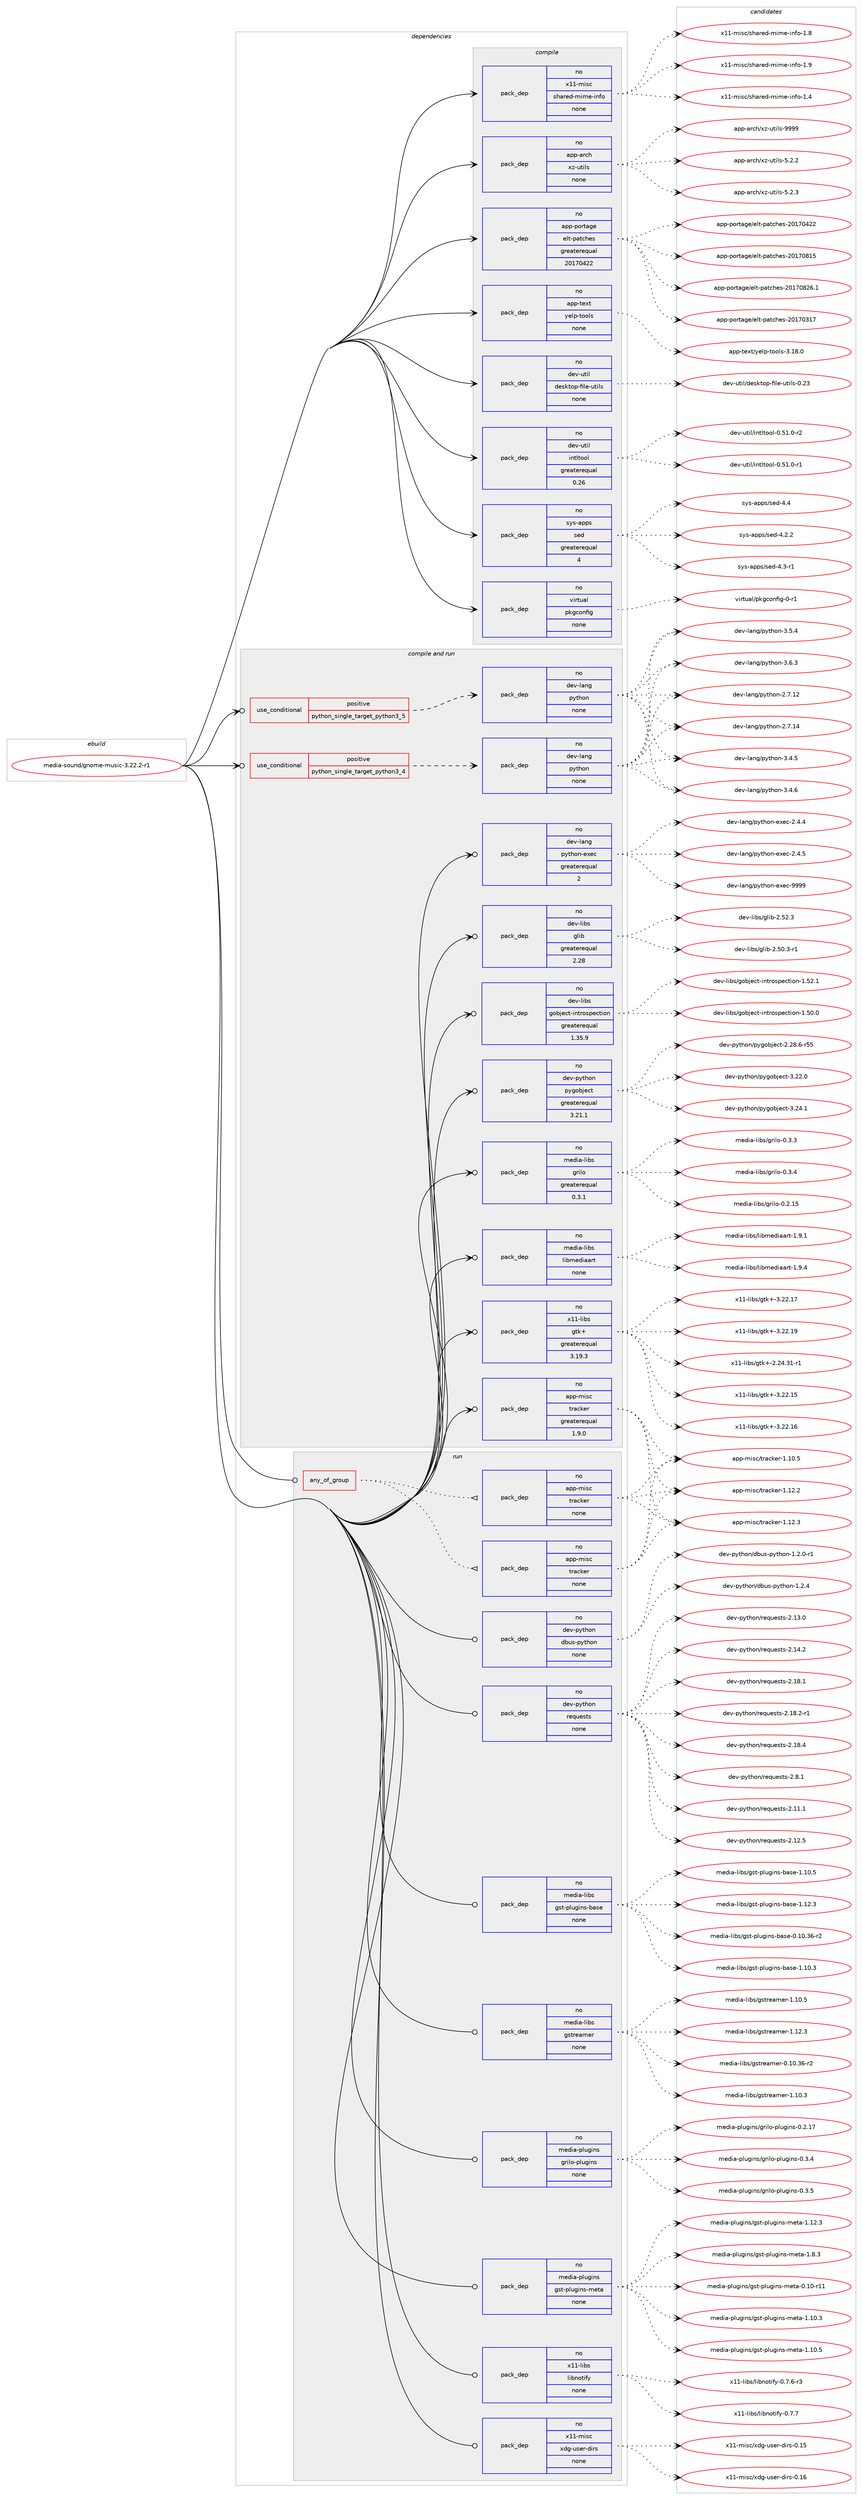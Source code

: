 digraph prolog {

# *************
# Graph options
# *************

newrank=true;
concentrate=true;
compound=true;
graph [rankdir=LR,fontname=Helvetica,fontsize=10,ranksep=1.5];#, ranksep=2.5, nodesep=0.2];
edge  [arrowhead=vee];
node  [fontname=Helvetica,fontsize=10];

# **********
# The ebuild
# **********

subgraph cluster_leftcol {
color=gray;
rank=same;
label=<<i>ebuild</i>>;
id [label="media-sound/gnome-music-3.22.2-r1", color=red, width=4, href="../media-sound/gnome-music-3.22.2-r1.svg"];
}

# ****************
# The dependencies
# ****************

subgraph cluster_midcol {
color=gray;
label=<<i>dependencies</i>>;
subgraph cluster_compile {
fillcolor="#eeeeee";
style=filled;
label=<<i>compile</i>>;
subgraph pack281429 {
dependency380976 [label=<<TABLE BORDER="0" CELLBORDER="1" CELLSPACING="0" CELLPADDING="4" WIDTH="220"><TR><TD ROWSPAN="6" CELLPADDING="30">pack_dep</TD></TR><TR><TD WIDTH="110">no</TD></TR><TR><TD>app-arch</TD></TR><TR><TD>xz-utils</TD></TR><TR><TD>none</TD></TR><TR><TD></TD></TR></TABLE>>, shape=none, color=blue];
}
id:e -> dependency380976:w [weight=20,style="solid",arrowhead="vee"];
subgraph pack281430 {
dependency380977 [label=<<TABLE BORDER="0" CELLBORDER="1" CELLSPACING="0" CELLPADDING="4" WIDTH="220"><TR><TD ROWSPAN="6" CELLPADDING="30">pack_dep</TD></TR><TR><TD WIDTH="110">no</TD></TR><TR><TD>app-portage</TD></TR><TR><TD>elt-patches</TD></TR><TR><TD>greaterequal</TD></TR><TR><TD>20170422</TD></TR></TABLE>>, shape=none, color=blue];
}
id:e -> dependency380977:w [weight=20,style="solid",arrowhead="vee"];
subgraph pack281431 {
dependency380978 [label=<<TABLE BORDER="0" CELLBORDER="1" CELLSPACING="0" CELLPADDING="4" WIDTH="220"><TR><TD ROWSPAN="6" CELLPADDING="30">pack_dep</TD></TR><TR><TD WIDTH="110">no</TD></TR><TR><TD>app-text</TD></TR><TR><TD>yelp-tools</TD></TR><TR><TD>none</TD></TR><TR><TD></TD></TR></TABLE>>, shape=none, color=blue];
}
id:e -> dependency380978:w [weight=20,style="solid",arrowhead="vee"];
subgraph pack281432 {
dependency380979 [label=<<TABLE BORDER="0" CELLBORDER="1" CELLSPACING="0" CELLPADDING="4" WIDTH="220"><TR><TD ROWSPAN="6" CELLPADDING="30">pack_dep</TD></TR><TR><TD WIDTH="110">no</TD></TR><TR><TD>dev-util</TD></TR><TR><TD>desktop-file-utils</TD></TR><TR><TD>none</TD></TR><TR><TD></TD></TR></TABLE>>, shape=none, color=blue];
}
id:e -> dependency380979:w [weight=20,style="solid",arrowhead="vee"];
subgraph pack281433 {
dependency380980 [label=<<TABLE BORDER="0" CELLBORDER="1" CELLSPACING="0" CELLPADDING="4" WIDTH="220"><TR><TD ROWSPAN="6" CELLPADDING="30">pack_dep</TD></TR><TR><TD WIDTH="110">no</TD></TR><TR><TD>dev-util</TD></TR><TR><TD>intltool</TD></TR><TR><TD>greaterequal</TD></TR><TR><TD>0.26</TD></TR></TABLE>>, shape=none, color=blue];
}
id:e -> dependency380980:w [weight=20,style="solid",arrowhead="vee"];
subgraph pack281434 {
dependency380981 [label=<<TABLE BORDER="0" CELLBORDER="1" CELLSPACING="0" CELLPADDING="4" WIDTH="220"><TR><TD ROWSPAN="6" CELLPADDING="30">pack_dep</TD></TR><TR><TD WIDTH="110">no</TD></TR><TR><TD>sys-apps</TD></TR><TR><TD>sed</TD></TR><TR><TD>greaterequal</TD></TR><TR><TD>4</TD></TR></TABLE>>, shape=none, color=blue];
}
id:e -> dependency380981:w [weight=20,style="solid",arrowhead="vee"];
subgraph pack281435 {
dependency380982 [label=<<TABLE BORDER="0" CELLBORDER="1" CELLSPACING="0" CELLPADDING="4" WIDTH="220"><TR><TD ROWSPAN="6" CELLPADDING="30">pack_dep</TD></TR><TR><TD WIDTH="110">no</TD></TR><TR><TD>virtual</TD></TR><TR><TD>pkgconfig</TD></TR><TR><TD>none</TD></TR><TR><TD></TD></TR></TABLE>>, shape=none, color=blue];
}
id:e -> dependency380982:w [weight=20,style="solid",arrowhead="vee"];
subgraph pack281436 {
dependency380983 [label=<<TABLE BORDER="0" CELLBORDER="1" CELLSPACING="0" CELLPADDING="4" WIDTH="220"><TR><TD ROWSPAN="6" CELLPADDING="30">pack_dep</TD></TR><TR><TD WIDTH="110">no</TD></TR><TR><TD>x11-misc</TD></TR><TR><TD>shared-mime-info</TD></TR><TR><TD>none</TD></TR><TR><TD></TD></TR></TABLE>>, shape=none, color=blue];
}
id:e -> dependency380983:w [weight=20,style="solid",arrowhead="vee"];
}
subgraph cluster_compileandrun {
fillcolor="#eeeeee";
style=filled;
label=<<i>compile and run</i>>;
subgraph cond93415 {
dependency380984 [label=<<TABLE BORDER="0" CELLBORDER="1" CELLSPACING="0" CELLPADDING="4"><TR><TD ROWSPAN="3" CELLPADDING="10">use_conditional</TD></TR><TR><TD>positive</TD></TR><TR><TD>python_single_target_python3_4</TD></TR></TABLE>>, shape=none, color=red];
subgraph pack281437 {
dependency380985 [label=<<TABLE BORDER="0" CELLBORDER="1" CELLSPACING="0" CELLPADDING="4" WIDTH="220"><TR><TD ROWSPAN="6" CELLPADDING="30">pack_dep</TD></TR><TR><TD WIDTH="110">no</TD></TR><TR><TD>dev-lang</TD></TR><TR><TD>python</TD></TR><TR><TD>none</TD></TR><TR><TD></TD></TR></TABLE>>, shape=none, color=blue];
}
dependency380984:e -> dependency380985:w [weight=20,style="dashed",arrowhead="vee"];
}
id:e -> dependency380984:w [weight=20,style="solid",arrowhead="odotvee"];
subgraph cond93416 {
dependency380986 [label=<<TABLE BORDER="0" CELLBORDER="1" CELLSPACING="0" CELLPADDING="4"><TR><TD ROWSPAN="3" CELLPADDING="10">use_conditional</TD></TR><TR><TD>positive</TD></TR><TR><TD>python_single_target_python3_5</TD></TR></TABLE>>, shape=none, color=red];
subgraph pack281438 {
dependency380987 [label=<<TABLE BORDER="0" CELLBORDER="1" CELLSPACING="0" CELLPADDING="4" WIDTH="220"><TR><TD ROWSPAN="6" CELLPADDING="30">pack_dep</TD></TR><TR><TD WIDTH="110">no</TD></TR><TR><TD>dev-lang</TD></TR><TR><TD>python</TD></TR><TR><TD>none</TD></TR><TR><TD></TD></TR></TABLE>>, shape=none, color=blue];
}
dependency380986:e -> dependency380987:w [weight=20,style="dashed",arrowhead="vee"];
}
id:e -> dependency380986:w [weight=20,style="solid",arrowhead="odotvee"];
subgraph pack281439 {
dependency380988 [label=<<TABLE BORDER="0" CELLBORDER="1" CELLSPACING="0" CELLPADDING="4" WIDTH="220"><TR><TD ROWSPAN="6" CELLPADDING="30">pack_dep</TD></TR><TR><TD WIDTH="110">no</TD></TR><TR><TD>app-misc</TD></TR><TR><TD>tracker</TD></TR><TR><TD>greaterequal</TD></TR><TR><TD>1.9.0</TD></TR></TABLE>>, shape=none, color=blue];
}
id:e -> dependency380988:w [weight=20,style="solid",arrowhead="odotvee"];
subgraph pack281440 {
dependency380989 [label=<<TABLE BORDER="0" CELLBORDER="1" CELLSPACING="0" CELLPADDING="4" WIDTH="220"><TR><TD ROWSPAN="6" CELLPADDING="30">pack_dep</TD></TR><TR><TD WIDTH="110">no</TD></TR><TR><TD>dev-lang</TD></TR><TR><TD>python-exec</TD></TR><TR><TD>greaterequal</TD></TR><TR><TD>2</TD></TR></TABLE>>, shape=none, color=blue];
}
id:e -> dependency380989:w [weight=20,style="solid",arrowhead="odotvee"];
subgraph pack281441 {
dependency380990 [label=<<TABLE BORDER="0" CELLBORDER="1" CELLSPACING="0" CELLPADDING="4" WIDTH="220"><TR><TD ROWSPAN="6" CELLPADDING="30">pack_dep</TD></TR><TR><TD WIDTH="110">no</TD></TR><TR><TD>dev-libs</TD></TR><TR><TD>glib</TD></TR><TR><TD>greaterequal</TD></TR><TR><TD>2.28</TD></TR></TABLE>>, shape=none, color=blue];
}
id:e -> dependency380990:w [weight=20,style="solid",arrowhead="odotvee"];
subgraph pack281442 {
dependency380991 [label=<<TABLE BORDER="0" CELLBORDER="1" CELLSPACING="0" CELLPADDING="4" WIDTH="220"><TR><TD ROWSPAN="6" CELLPADDING="30">pack_dep</TD></TR><TR><TD WIDTH="110">no</TD></TR><TR><TD>dev-libs</TD></TR><TR><TD>gobject-introspection</TD></TR><TR><TD>greaterequal</TD></TR><TR><TD>1.35.9</TD></TR></TABLE>>, shape=none, color=blue];
}
id:e -> dependency380991:w [weight=20,style="solid",arrowhead="odotvee"];
subgraph pack281443 {
dependency380992 [label=<<TABLE BORDER="0" CELLBORDER="1" CELLSPACING="0" CELLPADDING="4" WIDTH="220"><TR><TD ROWSPAN="6" CELLPADDING="30">pack_dep</TD></TR><TR><TD WIDTH="110">no</TD></TR><TR><TD>dev-python</TD></TR><TR><TD>pygobject</TD></TR><TR><TD>greaterequal</TD></TR><TR><TD>3.21.1</TD></TR></TABLE>>, shape=none, color=blue];
}
id:e -> dependency380992:w [weight=20,style="solid",arrowhead="odotvee"];
subgraph pack281444 {
dependency380993 [label=<<TABLE BORDER="0" CELLBORDER="1" CELLSPACING="0" CELLPADDING="4" WIDTH="220"><TR><TD ROWSPAN="6" CELLPADDING="30">pack_dep</TD></TR><TR><TD WIDTH="110">no</TD></TR><TR><TD>media-libs</TD></TR><TR><TD>grilo</TD></TR><TR><TD>greaterequal</TD></TR><TR><TD>0.3.1</TD></TR></TABLE>>, shape=none, color=blue];
}
id:e -> dependency380993:w [weight=20,style="solid",arrowhead="odotvee"];
subgraph pack281445 {
dependency380994 [label=<<TABLE BORDER="0" CELLBORDER="1" CELLSPACING="0" CELLPADDING="4" WIDTH="220"><TR><TD ROWSPAN="6" CELLPADDING="30">pack_dep</TD></TR><TR><TD WIDTH="110">no</TD></TR><TR><TD>media-libs</TD></TR><TR><TD>libmediaart</TD></TR><TR><TD>none</TD></TR><TR><TD></TD></TR></TABLE>>, shape=none, color=blue];
}
id:e -> dependency380994:w [weight=20,style="solid",arrowhead="odotvee"];
subgraph pack281446 {
dependency380995 [label=<<TABLE BORDER="0" CELLBORDER="1" CELLSPACING="0" CELLPADDING="4" WIDTH="220"><TR><TD ROWSPAN="6" CELLPADDING="30">pack_dep</TD></TR><TR><TD WIDTH="110">no</TD></TR><TR><TD>x11-libs</TD></TR><TR><TD>gtk+</TD></TR><TR><TD>greaterequal</TD></TR><TR><TD>3.19.3</TD></TR></TABLE>>, shape=none, color=blue];
}
id:e -> dependency380995:w [weight=20,style="solid",arrowhead="odotvee"];
}
subgraph cluster_run {
fillcolor="#eeeeee";
style=filled;
label=<<i>run</i>>;
subgraph any5971 {
dependency380996 [label=<<TABLE BORDER="0" CELLBORDER="1" CELLSPACING="0" CELLPADDING="4"><TR><TD CELLPADDING="10">any_of_group</TD></TR></TABLE>>, shape=none, color=red];subgraph pack281447 {
dependency380997 [label=<<TABLE BORDER="0" CELLBORDER="1" CELLSPACING="0" CELLPADDING="4" WIDTH="220"><TR><TD ROWSPAN="6" CELLPADDING="30">pack_dep</TD></TR><TR><TD WIDTH="110">no</TD></TR><TR><TD>app-misc</TD></TR><TR><TD>tracker</TD></TR><TR><TD>none</TD></TR><TR><TD></TD></TR></TABLE>>, shape=none, color=blue];
}
dependency380996:e -> dependency380997:w [weight=20,style="dotted",arrowhead="oinv"];
subgraph pack281448 {
dependency380998 [label=<<TABLE BORDER="0" CELLBORDER="1" CELLSPACING="0" CELLPADDING="4" WIDTH="220"><TR><TD ROWSPAN="6" CELLPADDING="30">pack_dep</TD></TR><TR><TD WIDTH="110">no</TD></TR><TR><TD>app-misc</TD></TR><TR><TD>tracker</TD></TR><TR><TD>none</TD></TR><TR><TD></TD></TR></TABLE>>, shape=none, color=blue];
}
dependency380996:e -> dependency380998:w [weight=20,style="dotted",arrowhead="oinv"];
}
id:e -> dependency380996:w [weight=20,style="solid",arrowhead="odot"];
subgraph pack281449 {
dependency380999 [label=<<TABLE BORDER="0" CELLBORDER="1" CELLSPACING="0" CELLPADDING="4" WIDTH="220"><TR><TD ROWSPAN="6" CELLPADDING="30">pack_dep</TD></TR><TR><TD WIDTH="110">no</TD></TR><TR><TD>dev-python</TD></TR><TR><TD>dbus-python</TD></TR><TR><TD>none</TD></TR><TR><TD></TD></TR></TABLE>>, shape=none, color=blue];
}
id:e -> dependency380999:w [weight=20,style="solid",arrowhead="odot"];
subgraph pack281450 {
dependency381000 [label=<<TABLE BORDER="0" CELLBORDER="1" CELLSPACING="0" CELLPADDING="4" WIDTH="220"><TR><TD ROWSPAN="6" CELLPADDING="30">pack_dep</TD></TR><TR><TD WIDTH="110">no</TD></TR><TR><TD>dev-python</TD></TR><TR><TD>requests</TD></TR><TR><TD>none</TD></TR><TR><TD></TD></TR></TABLE>>, shape=none, color=blue];
}
id:e -> dependency381000:w [weight=20,style="solid",arrowhead="odot"];
subgraph pack281451 {
dependency381001 [label=<<TABLE BORDER="0" CELLBORDER="1" CELLSPACING="0" CELLPADDING="4" WIDTH="220"><TR><TD ROWSPAN="6" CELLPADDING="30">pack_dep</TD></TR><TR><TD WIDTH="110">no</TD></TR><TR><TD>media-libs</TD></TR><TR><TD>gst-plugins-base</TD></TR><TR><TD>none</TD></TR><TR><TD></TD></TR></TABLE>>, shape=none, color=blue];
}
id:e -> dependency381001:w [weight=20,style="solid",arrowhead="odot"];
subgraph pack281452 {
dependency381002 [label=<<TABLE BORDER="0" CELLBORDER="1" CELLSPACING="0" CELLPADDING="4" WIDTH="220"><TR><TD ROWSPAN="6" CELLPADDING="30">pack_dep</TD></TR><TR><TD WIDTH="110">no</TD></TR><TR><TD>media-libs</TD></TR><TR><TD>gstreamer</TD></TR><TR><TD>none</TD></TR><TR><TD></TD></TR></TABLE>>, shape=none, color=blue];
}
id:e -> dependency381002:w [weight=20,style="solid",arrowhead="odot"];
subgraph pack281453 {
dependency381003 [label=<<TABLE BORDER="0" CELLBORDER="1" CELLSPACING="0" CELLPADDING="4" WIDTH="220"><TR><TD ROWSPAN="6" CELLPADDING="30">pack_dep</TD></TR><TR><TD WIDTH="110">no</TD></TR><TR><TD>media-plugins</TD></TR><TR><TD>grilo-plugins</TD></TR><TR><TD>none</TD></TR><TR><TD></TD></TR></TABLE>>, shape=none, color=blue];
}
id:e -> dependency381003:w [weight=20,style="solid",arrowhead="odot"];
subgraph pack281454 {
dependency381004 [label=<<TABLE BORDER="0" CELLBORDER="1" CELLSPACING="0" CELLPADDING="4" WIDTH="220"><TR><TD ROWSPAN="6" CELLPADDING="30">pack_dep</TD></TR><TR><TD WIDTH="110">no</TD></TR><TR><TD>media-plugins</TD></TR><TR><TD>gst-plugins-meta</TD></TR><TR><TD>none</TD></TR><TR><TD></TD></TR></TABLE>>, shape=none, color=blue];
}
id:e -> dependency381004:w [weight=20,style="solid",arrowhead="odot"];
subgraph pack281455 {
dependency381005 [label=<<TABLE BORDER="0" CELLBORDER="1" CELLSPACING="0" CELLPADDING="4" WIDTH="220"><TR><TD ROWSPAN="6" CELLPADDING="30">pack_dep</TD></TR><TR><TD WIDTH="110">no</TD></TR><TR><TD>x11-libs</TD></TR><TR><TD>libnotify</TD></TR><TR><TD>none</TD></TR><TR><TD></TD></TR></TABLE>>, shape=none, color=blue];
}
id:e -> dependency381005:w [weight=20,style="solid",arrowhead="odot"];
subgraph pack281456 {
dependency381006 [label=<<TABLE BORDER="0" CELLBORDER="1" CELLSPACING="0" CELLPADDING="4" WIDTH="220"><TR><TD ROWSPAN="6" CELLPADDING="30">pack_dep</TD></TR><TR><TD WIDTH="110">no</TD></TR><TR><TD>x11-misc</TD></TR><TR><TD>xdg-user-dirs</TD></TR><TR><TD>none</TD></TR><TR><TD></TD></TR></TABLE>>, shape=none, color=blue];
}
id:e -> dependency381006:w [weight=20,style="solid",arrowhead="odot"];
}
}

# **************
# The candidates
# **************

subgraph cluster_choices {
rank=same;
color=gray;
label=<<i>candidates</i>>;

subgraph choice281429 {
color=black;
nodesep=1;
choice971121124597114991044712012245117116105108115455346504650 [label="app-arch/xz-utils-5.2.2", color=red, width=4,href="../app-arch/xz-utils-5.2.2.svg"];
choice971121124597114991044712012245117116105108115455346504651 [label="app-arch/xz-utils-5.2.3", color=red, width=4,href="../app-arch/xz-utils-5.2.3.svg"];
choice9711211245971149910447120122451171161051081154557575757 [label="app-arch/xz-utils-9999", color=red, width=4,href="../app-arch/xz-utils-9999.svg"];
dependency380976:e -> choice971121124597114991044712012245117116105108115455346504650:w [style=dotted,weight="100"];
dependency380976:e -> choice971121124597114991044712012245117116105108115455346504651:w [style=dotted,weight="100"];
dependency380976:e -> choice9711211245971149910447120122451171161051081154557575757:w [style=dotted,weight="100"];
}
subgraph choice281430 {
color=black;
nodesep=1;
choice97112112451121111141169710310147101108116451129711699104101115455048495548514955 [label="app-portage/elt-patches-20170317", color=red, width=4,href="../app-portage/elt-patches-20170317.svg"];
choice97112112451121111141169710310147101108116451129711699104101115455048495548525050 [label="app-portage/elt-patches-20170422", color=red, width=4,href="../app-portage/elt-patches-20170422.svg"];
choice97112112451121111141169710310147101108116451129711699104101115455048495548564953 [label="app-portage/elt-patches-20170815", color=red, width=4,href="../app-portage/elt-patches-20170815.svg"];
choice971121124511211111411697103101471011081164511297116991041011154550484955485650544649 [label="app-portage/elt-patches-20170826.1", color=red, width=4,href="../app-portage/elt-patches-20170826.1.svg"];
dependency380977:e -> choice97112112451121111141169710310147101108116451129711699104101115455048495548514955:w [style=dotted,weight="100"];
dependency380977:e -> choice97112112451121111141169710310147101108116451129711699104101115455048495548525050:w [style=dotted,weight="100"];
dependency380977:e -> choice97112112451121111141169710310147101108116451129711699104101115455048495548564953:w [style=dotted,weight="100"];
dependency380977:e -> choice971121124511211111411697103101471011081164511297116991041011154550484955485650544649:w [style=dotted,weight="100"];
}
subgraph choice281431 {
color=black;
nodesep=1;
choice9711211245116101120116471211011081124511611111110811545514649564648 [label="app-text/yelp-tools-3.18.0", color=red, width=4,href="../app-text/yelp-tools-3.18.0.svg"];
dependency380978:e -> choice9711211245116101120116471211011081124511611111110811545514649564648:w [style=dotted,weight="100"];
}
subgraph choice281432 {
color=black;
nodesep=1;
choice100101118451171161051084710010111510711611111245102105108101451171161051081154548465051 [label="dev-util/desktop-file-utils-0.23", color=red, width=4,href="../dev-util/desktop-file-utils-0.23.svg"];
dependency380979:e -> choice100101118451171161051084710010111510711611111245102105108101451171161051081154548465051:w [style=dotted,weight="100"];
}
subgraph choice281433 {
color=black;
nodesep=1;
choice1001011184511711610510847105110116108116111111108454846534946484511449 [label="dev-util/intltool-0.51.0-r1", color=red, width=4,href="../dev-util/intltool-0.51.0-r1.svg"];
choice1001011184511711610510847105110116108116111111108454846534946484511450 [label="dev-util/intltool-0.51.0-r2", color=red, width=4,href="../dev-util/intltool-0.51.0-r2.svg"];
dependency380980:e -> choice1001011184511711610510847105110116108116111111108454846534946484511449:w [style=dotted,weight="100"];
dependency380980:e -> choice1001011184511711610510847105110116108116111111108454846534946484511450:w [style=dotted,weight="100"];
}
subgraph choice281434 {
color=black;
nodesep=1;
choice115121115459711211211547115101100455246504650 [label="sys-apps/sed-4.2.2", color=red, width=4,href="../sys-apps/sed-4.2.2.svg"];
choice115121115459711211211547115101100455246514511449 [label="sys-apps/sed-4.3-r1", color=red, width=4,href="../sys-apps/sed-4.3-r1.svg"];
choice11512111545971121121154711510110045524652 [label="sys-apps/sed-4.4", color=red, width=4,href="../sys-apps/sed-4.4.svg"];
dependency380981:e -> choice115121115459711211211547115101100455246504650:w [style=dotted,weight="100"];
dependency380981:e -> choice115121115459711211211547115101100455246514511449:w [style=dotted,weight="100"];
dependency380981:e -> choice11512111545971121121154711510110045524652:w [style=dotted,weight="100"];
}
subgraph choice281435 {
color=black;
nodesep=1;
choice11810511411611797108471121071039911111010210510345484511449 [label="virtual/pkgconfig-0-r1", color=red, width=4,href="../virtual/pkgconfig-0-r1.svg"];
dependency380982:e -> choice11810511411611797108471121071039911111010210510345484511449:w [style=dotted,weight="100"];
}
subgraph choice281436 {
color=black;
nodesep=1;
choice120494945109105115994711510497114101100451091051091014510511010211145494652 [label="x11-misc/shared-mime-info-1.4", color=red, width=4,href="../x11-misc/shared-mime-info-1.4.svg"];
choice120494945109105115994711510497114101100451091051091014510511010211145494656 [label="x11-misc/shared-mime-info-1.8", color=red, width=4,href="../x11-misc/shared-mime-info-1.8.svg"];
choice120494945109105115994711510497114101100451091051091014510511010211145494657 [label="x11-misc/shared-mime-info-1.9", color=red, width=4,href="../x11-misc/shared-mime-info-1.9.svg"];
dependency380983:e -> choice120494945109105115994711510497114101100451091051091014510511010211145494652:w [style=dotted,weight="100"];
dependency380983:e -> choice120494945109105115994711510497114101100451091051091014510511010211145494656:w [style=dotted,weight="100"];
dependency380983:e -> choice120494945109105115994711510497114101100451091051091014510511010211145494657:w [style=dotted,weight="100"];
}
subgraph choice281437 {
color=black;
nodesep=1;
choice10010111845108971101034711212111610411111045504655464950 [label="dev-lang/python-2.7.12", color=red, width=4,href="../dev-lang/python-2.7.12.svg"];
choice10010111845108971101034711212111610411111045504655464952 [label="dev-lang/python-2.7.14", color=red, width=4,href="../dev-lang/python-2.7.14.svg"];
choice100101118451089711010347112121116104111110455146524653 [label="dev-lang/python-3.4.5", color=red, width=4,href="../dev-lang/python-3.4.5.svg"];
choice100101118451089711010347112121116104111110455146524654 [label="dev-lang/python-3.4.6", color=red, width=4,href="../dev-lang/python-3.4.6.svg"];
choice100101118451089711010347112121116104111110455146534652 [label="dev-lang/python-3.5.4", color=red, width=4,href="../dev-lang/python-3.5.4.svg"];
choice100101118451089711010347112121116104111110455146544651 [label="dev-lang/python-3.6.3", color=red, width=4,href="../dev-lang/python-3.6.3.svg"];
dependency380985:e -> choice10010111845108971101034711212111610411111045504655464950:w [style=dotted,weight="100"];
dependency380985:e -> choice10010111845108971101034711212111610411111045504655464952:w [style=dotted,weight="100"];
dependency380985:e -> choice100101118451089711010347112121116104111110455146524653:w [style=dotted,weight="100"];
dependency380985:e -> choice100101118451089711010347112121116104111110455146524654:w [style=dotted,weight="100"];
dependency380985:e -> choice100101118451089711010347112121116104111110455146534652:w [style=dotted,weight="100"];
dependency380985:e -> choice100101118451089711010347112121116104111110455146544651:w [style=dotted,weight="100"];
}
subgraph choice281438 {
color=black;
nodesep=1;
choice10010111845108971101034711212111610411111045504655464950 [label="dev-lang/python-2.7.12", color=red, width=4,href="../dev-lang/python-2.7.12.svg"];
choice10010111845108971101034711212111610411111045504655464952 [label="dev-lang/python-2.7.14", color=red, width=4,href="../dev-lang/python-2.7.14.svg"];
choice100101118451089711010347112121116104111110455146524653 [label="dev-lang/python-3.4.5", color=red, width=4,href="../dev-lang/python-3.4.5.svg"];
choice100101118451089711010347112121116104111110455146524654 [label="dev-lang/python-3.4.6", color=red, width=4,href="../dev-lang/python-3.4.6.svg"];
choice100101118451089711010347112121116104111110455146534652 [label="dev-lang/python-3.5.4", color=red, width=4,href="../dev-lang/python-3.5.4.svg"];
choice100101118451089711010347112121116104111110455146544651 [label="dev-lang/python-3.6.3", color=red, width=4,href="../dev-lang/python-3.6.3.svg"];
dependency380987:e -> choice10010111845108971101034711212111610411111045504655464950:w [style=dotted,weight="100"];
dependency380987:e -> choice10010111845108971101034711212111610411111045504655464952:w [style=dotted,weight="100"];
dependency380987:e -> choice100101118451089711010347112121116104111110455146524653:w [style=dotted,weight="100"];
dependency380987:e -> choice100101118451089711010347112121116104111110455146524654:w [style=dotted,weight="100"];
dependency380987:e -> choice100101118451089711010347112121116104111110455146534652:w [style=dotted,weight="100"];
dependency380987:e -> choice100101118451089711010347112121116104111110455146544651:w [style=dotted,weight="100"];
}
subgraph choice281439 {
color=black;
nodesep=1;
choice97112112451091051159947116114979910710111445494649484653 [label="app-misc/tracker-1.10.5", color=red, width=4,href="../app-misc/tracker-1.10.5.svg"];
choice97112112451091051159947116114979910710111445494649504650 [label="app-misc/tracker-1.12.2", color=red, width=4,href="../app-misc/tracker-1.12.2.svg"];
choice97112112451091051159947116114979910710111445494649504651 [label="app-misc/tracker-1.12.3", color=red, width=4,href="../app-misc/tracker-1.12.3.svg"];
dependency380988:e -> choice97112112451091051159947116114979910710111445494649484653:w [style=dotted,weight="100"];
dependency380988:e -> choice97112112451091051159947116114979910710111445494649504650:w [style=dotted,weight="100"];
dependency380988:e -> choice97112112451091051159947116114979910710111445494649504651:w [style=dotted,weight="100"];
}
subgraph choice281440 {
color=black;
nodesep=1;
choice1001011184510897110103471121211161041111104510112010199455046524652 [label="dev-lang/python-exec-2.4.4", color=red, width=4,href="../dev-lang/python-exec-2.4.4.svg"];
choice1001011184510897110103471121211161041111104510112010199455046524653 [label="dev-lang/python-exec-2.4.5", color=red, width=4,href="../dev-lang/python-exec-2.4.5.svg"];
choice10010111845108971101034711212111610411111045101120101994557575757 [label="dev-lang/python-exec-9999", color=red, width=4,href="../dev-lang/python-exec-9999.svg"];
dependency380989:e -> choice1001011184510897110103471121211161041111104510112010199455046524652:w [style=dotted,weight="100"];
dependency380989:e -> choice1001011184510897110103471121211161041111104510112010199455046524653:w [style=dotted,weight="100"];
dependency380989:e -> choice10010111845108971101034711212111610411111045101120101994557575757:w [style=dotted,weight="100"];
}
subgraph choice281441 {
color=black;
nodesep=1;
choice10010111845108105981154710310810598455046534846514511449 [label="dev-libs/glib-2.50.3-r1", color=red, width=4,href="../dev-libs/glib-2.50.3-r1.svg"];
choice1001011184510810598115471031081059845504653504651 [label="dev-libs/glib-2.52.3", color=red, width=4,href="../dev-libs/glib-2.52.3.svg"];
dependency380990:e -> choice10010111845108105981154710310810598455046534846514511449:w [style=dotted,weight="100"];
dependency380990:e -> choice1001011184510810598115471031081059845504653504651:w [style=dotted,weight="100"];
}
subgraph choice281442 {
color=black;
nodesep=1;
choice1001011184510810598115471031119810610199116451051101161141111151121019911610511111045494653484648 [label="dev-libs/gobject-introspection-1.50.0", color=red, width=4,href="../dev-libs/gobject-introspection-1.50.0.svg"];
choice1001011184510810598115471031119810610199116451051101161141111151121019911610511111045494653504649 [label="dev-libs/gobject-introspection-1.52.1", color=red, width=4,href="../dev-libs/gobject-introspection-1.52.1.svg"];
dependency380991:e -> choice1001011184510810598115471031119810610199116451051101161141111151121019911610511111045494653484648:w [style=dotted,weight="100"];
dependency380991:e -> choice1001011184510810598115471031119810610199116451051101161141111151121019911610511111045494653504649:w [style=dotted,weight="100"];
}
subgraph choice281443 {
color=black;
nodesep=1;
choice1001011184511212111610411111047112121103111981061019911645504650564654451145353 [label="dev-python/pygobject-2.28.6-r55", color=red, width=4,href="../dev-python/pygobject-2.28.6-r55.svg"];
choice1001011184511212111610411111047112121103111981061019911645514650504648 [label="dev-python/pygobject-3.22.0", color=red, width=4,href="../dev-python/pygobject-3.22.0.svg"];
choice1001011184511212111610411111047112121103111981061019911645514650524649 [label="dev-python/pygobject-3.24.1", color=red, width=4,href="../dev-python/pygobject-3.24.1.svg"];
dependency380992:e -> choice1001011184511212111610411111047112121103111981061019911645504650564654451145353:w [style=dotted,weight="100"];
dependency380992:e -> choice1001011184511212111610411111047112121103111981061019911645514650504648:w [style=dotted,weight="100"];
dependency380992:e -> choice1001011184511212111610411111047112121103111981061019911645514650524649:w [style=dotted,weight="100"];
}
subgraph choice281444 {
color=black;
nodesep=1;
choice1091011001059745108105981154710311410510811145484650464953 [label="media-libs/grilo-0.2.15", color=red, width=4,href="../media-libs/grilo-0.2.15.svg"];
choice10910110010597451081059811547103114105108111454846514651 [label="media-libs/grilo-0.3.3", color=red, width=4,href="../media-libs/grilo-0.3.3.svg"];
choice10910110010597451081059811547103114105108111454846514652 [label="media-libs/grilo-0.3.4", color=red, width=4,href="../media-libs/grilo-0.3.4.svg"];
dependency380993:e -> choice1091011001059745108105981154710311410510811145484650464953:w [style=dotted,weight="100"];
dependency380993:e -> choice10910110010597451081059811547103114105108111454846514651:w [style=dotted,weight="100"];
dependency380993:e -> choice10910110010597451081059811547103114105108111454846514652:w [style=dotted,weight="100"];
}
subgraph choice281445 {
color=black;
nodesep=1;
choice10910110010597451081059811547108105981091011001059797114116454946574649 [label="media-libs/libmediaart-1.9.1", color=red, width=4,href="../media-libs/libmediaart-1.9.1.svg"];
choice10910110010597451081059811547108105981091011001059797114116454946574652 [label="media-libs/libmediaart-1.9.4", color=red, width=4,href="../media-libs/libmediaart-1.9.4.svg"];
dependency380994:e -> choice10910110010597451081059811547108105981091011001059797114116454946574649:w [style=dotted,weight="100"];
dependency380994:e -> choice10910110010597451081059811547108105981091011001059797114116454946574652:w [style=dotted,weight="100"];
}
subgraph choice281446 {
color=black;
nodesep=1;
choice12049494510810598115471031161074345504650524651494511449 [label="x11-libs/gtk+-2.24.31-r1", color=red, width=4,href="../x11-libs/gtk+-2.24.31-r1.svg"];
choice1204949451081059811547103116107434551465050464953 [label="x11-libs/gtk+-3.22.15", color=red, width=4,href="../x11-libs/gtk+-3.22.15.svg"];
choice1204949451081059811547103116107434551465050464954 [label="x11-libs/gtk+-3.22.16", color=red, width=4,href="../x11-libs/gtk+-3.22.16.svg"];
choice1204949451081059811547103116107434551465050464955 [label="x11-libs/gtk+-3.22.17", color=red, width=4,href="../x11-libs/gtk+-3.22.17.svg"];
choice1204949451081059811547103116107434551465050464957 [label="x11-libs/gtk+-3.22.19", color=red, width=4,href="../x11-libs/gtk+-3.22.19.svg"];
dependency380995:e -> choice12049494510810598115471031161074345504650524651494511449:w [style=dotted,weight="100"];
dependency380995:e -> choice1204949451081059811547103116107434551465050464953:w [style=dotted,weight="100"];
dependency380995:e -> choice1204949451081059811547103116107434551465050464954:w [style=dotted,weight="100"];
dependency380995:e -> choice1204949451081059811547103116107434551465050464955:w [style=dotted,weight="100"];
dependency380995:e -> choice1204949451081059811547103116107434551465050464957:w [style=dotted,weight="100"];
}
subgraph choice281447 {
color=black;
nodesep=1;
choice97112112451091051159947116114979910710111445494649484653 [label="app-misc/tracker-1.10.5", color=red, width=4,href="../app-misc/tracker-1.10.5.svg"];
choice97112112451091051159947116114979910710111445494649504650 [label="app-misc/tracker-1.12.2", color=red, width=4,href="../app-misc/tracker-1.12.2.svg"];
choice97112112451091051159947116114979910710111445494649504651 [label="app-misc/tracker-1.12.3", color=red, width=4,href="../app-misc/tracker-1.12.3.svg"];
dependency380997:e -> choice97112112451091051159947116114979910710111445494649484653:w [style=dotted,weight="100"];
dependency380997:e -> choice97112112451091051159947116114979910710111445494649504650:w [style=dotted,weight="100"];
dependency380997:e -> choice97112112451091051159947116114979910710111445494649504651:w [style=dotted,weight="100"];
}
subgraph choice281448 {
color=black;
nodesep=1;
choice97112112451091051159947116114979910710111445494649484653 [label="app-misc/tracker-1.10.5", color=red, width=4,href="../app-misc/tracker-1.10.5.svg"];
choice97112112451091051159947116114979910710111445494649504650 [label="app-misc/tracker-1.12.2", color=red, width=4,href="../app-misc/tracker-1.12.2.svg"];
choice97112112451091051159947116114979910710111445494649504651 [label="app-misc/tracker-1.12.3", color=red, width=4,href="../app-misc/tracker-1.12.3.svg"];
dependency380998:e -> choice97112112451091051159947116114979910710111445494649484653:w [style=dotted,weight="100"];
dependency380998:e -> choice97112112451091051159947116114979910710111445494649504650:w [style=dotted,weight="100"];
dependency380998:e -> choice97112112451091051159947116114979910710111445494649504651:w [style=dotted,weight="100"];
}
subgraph choice281449 {
color=black;
nodesep=1;
choice100101118451121211161041111104710098117115451121211161041111104549465046484511449 [label="dev-python/dbus-python-1.2.0-r1", color=red, width=4,href="../dev-python/dbus-python-1.2.0-r1.svg"];
choice10010111845112121116104111110471009811711545112121116104111110454946504652 [label="dev-python/dbus-python-1.2.4", color=red, width=4,href="../dev-python/dbus-python-1.2.4.svg"];
dependency380999:e -> choice100101118451121211161041111104710098117115451121211161041111104549465046484511449:w [style=dotted,weight="100"];
dependency380999:e -> choice10010111845112121116104111110471009811711545112121116104111110454946504652:w [style=dotted,weight="100"];
}
subgraph choice281450 {
color=black;
nodesep=1;
choice100101118451121211161041111104711410111311710111511611545504649494649 [label="dev-python/requests-2.11.1", color=red, width=4,href="../dev-python/requests-2.11.1.svg"];
choice100101118451121211161041111104711410111311710111511611545504649504653 [label="dev-python/requests-2.12.5", color=red, width=4,href="../dev-python/requests-2.12.5.svg"];
choice100101118451121211161041111104711410111311710111511611545504649514648 [label="dev-python/requests-2.13.0", color=red, width=4,href="../dev-python/requests-2.13.0.svg"];
choice100101118451121211161041111104711410111311710111511611545504649524650 [label="dev-python/requests-2.14.2", color=red, width=4,href="../dev-python/requests-2.14.2.svg"];
choice100101118451121211161041111104711410111311710111511611545504649564649 [label="dev-python/requests-2.18.1", color=red, width=4,href="../dev-python/requests-2.18.1.svg"];
choice1001011184511212111610411111047114101113117101115116115455046495646504511449 [label="dev-python/requests-2.18.2-r1", color=red, width=4,href="../dev-python/requests-2.18.2-r1.svg"];
choice100101118451121211161041111104711410111311710111511611545504649564652 [label="dev-python/requests-2.18.4", color=red, width=4,href="../dev-python/requests-2.18.4.svg"];
choice1001011184511212111610411111047114101113117101115116115455046564649 [label="dev-python/requests-2.8.1", color=red, width=4,href="../dev-python/requests-2.8.1.svg"];
dependency381000:e -> choice100101118451121211161041111104711410111311710111511611545504649494649:w [style=dotted,weight="100"];
dependency381000:e -> choice100101118451121211161041111104711410111311710111511611545504649504653:w [style=dotted,weight="100"];
dependency381000:e -> choice100101118451121211161041111104711410111311710111511611545504649514648:w [style=dotted,weight="100"];
dependency381000:e -> choice100101118451121211161041111104711410111311710111511611545504649524650:w [style=dotted,weight="100"];
dependency381000:e -> choice100101118451121211161041111104711410111311710111511611545504649564649:w [style=dotted,weight="100"];
dependency381000:e -> choice1001011184511212111610411111047114101113117101115116115455046495646504511449:w [style=dotted,weight="100"];
dependency381000:e -> choice100101118451121211161041111104711410111311710111511611545504649564652:w [style=dotted,weight="100"];
dependency381000:e -> choice1001011184511212111610411111047114101113117101115116115455046564649:w [style=dotted,weight="100"];
}
subgraph choice281451 {
color=black;
nodesep=1;
choice109101100105974510810598115471031151164511210811710310511011545989711510145484649484651544511450 [label="media-libs/gst-plugins-base-0.10.36-r2", color=red, width=4,href="../media-libs/gst-plugins-base-0.10.36-r2.svg"];
choice109101100105974510810598115471031151164511210811710310511011545989711510145494649484651 [label="media-libs/gst-plugins-base-1.10.3", color=red, width=4,href="../media-libs/gst-plugins-base-1.10.3.svg"];
choice109101100105974510810598115471031151164511210811710310511011545989711510145494649484653 [label="media-libs/gst-plugins-base-1.10.5", color=red, width=4,href="../media-libs/gst-plugins-base-1.10.5.svg"];
choice109101100105974510810598115471031151164511210811710310511011545989711510145494649504651 [label="media-libs/gst-plugins-base-1.12.3", color=red, width=4,href="../media-libs/gst-plugins-base-1.12.3.svg"];
dependency381001:e -> choice109101100105974510810598115471031151164511210811710310511011545989711510145484649484651544511450:w [style=dotted,weight="100"];
dependency381001:e -> choice109101100105974510810598115471031151164511210811710310511011545989711510145494649484651:w [style=dotted,weight="100"];
dependency381001:e -> choice109101100105974510810598115471031151164511210811710310511011545989711510145494649484653:w [style=dotted,weight="100"];
dependency381001:e -> choice109101100105974510810598115471031151164511210811710310511011545989711510145494649504651:w [style=dotted,weight="100"];
}
subgraph choice281452 {
color=black;
nodesep=1;
choice109101100105974510810598115471031151161141019710910111445484649484651544511450 [label="media-libs/gstreamer-0.10.36-r2", color=red, width=4,href="../media-libs/gstreamer-0.10.36-r2.svg"];
choice109101100105974510810598115471031151161141019710910111445494649484651 [label="media-libs/gstreamer-1.10.3", color=red, width=4,href="../media-libs/gstreamer-1.10.3.svg"];
choice109101100105974510810598115471031151161141019710910111445494649484653 [label="media-libs/gstreamer-1.10.5", color=red, width=4,href="../media-libs/gstreamer-1.10.5.svg"];
choice109101100105974510810598115471031151161141019710910111445494649504651 [label="media-libs/gstreamer-1.12.3", color=red, width=4,href="../media-libs/gstreamer-1.12.3.svg"];
dependency381002:e -> choice109101100105974510810598115471031151161141019710910111445484649484651544511450:w [style=dotted,weight="100"];
dependency381002:e -> choice109101100105974510810598115471031151161141019710910111445494649484651:w [style=dotted,weight="100"];
dependency381002:e -> choice109101100105974510810598115471031151161141019710910111445494649484653:w [style=dotted,weight="100"];
dependency381002:e -> choice109101100105974510810598115471031151161141019710910111445494649504651:w [style=dotted,weight="100"];
}
subgraph choice281453 {
color=black;
nodesep=1;
choice1091011001059745112108117103105110115471031141051081114511210811710310511011545484650464955 [label="media-plugins/grilo-plugins-0.2.17", color=red, width=4,href="../media-plugins/grilo-plugins-0.2.17.svg"];
choice10910110010597451121081171031051101154710311410510811145112108117103105110115454846514652 [label="media-plugins/grilo-plugins-0.3.4", color=red, width=4,href="../media-plugins/grilo-plugins-0.3.4.svg"];
choice10910110010597451121081171031051101154710311410510811145112108117103105110115454846514653 [label="media-plugins/grilo-plugins-0.3.5", color=red, width=4,href="../media-plugins/grilo-plugins-0.3.5.svg"];
dependency381003:e -> choice1091011001059745112108117103105110115471031141051081114511210811710310511011545484650464955:w [style=dotted,weight="100"];
dependency381003:e -> choice10910110010597451121081171031051101154710311410510811145112108117103105110115454846514652:w [style=dotted,weight="100"];
dependency381003:e -> choice10910110010597451121081171031051101154710311410510811145112108117103105110115454846514653:w [style=dotted,weight="100"];
}
subgraph choice281454 {
color=black;
nodesep=1;
choice1091011001059745112108117103105110115471031151164511210811710310511011545109101116974548464948451144949 [label="media-plugins/gst-plugins-meta-0.10-r11", color=red, width=4,href="../media-plugins/gst-plugins-meta-0.10-r11.svg"];
choice10910110010597451121081171031051101154710311511645112108117103105110115451091011169745494649484651 [label="media-plugins/gst-plugins-meta-1.10.3", color=red, width=4,href="../media-plugins/gst-plugins-meta-1.10.3.svg"];
choice10910110010597451121081171031051101154710311511645112108117103105110115451091011169745494649484653 [label="media-plugins/gst-plugins-meta-1.10.5", color=red, width=4,href="../media-plugins/gst-plugins-meta-1.10.5.svg"];
choice10910110010597451121081171031051101154710311511645112108117103105110115451091011169745494649504651 [label="media-plugins/gst-plugins-meta-1.12.3", color=red, width=4,href="../media-plugins/gst-plugins-meta-1.12.3.svg"];
choice109101100105974511210811710310511011547103115116451121081171031051101154510910111697454946564651 [label="media-plugins/gst-plugins-meta-1.8.3", color=red, width=4,href="../media-plugins/gst-plugins-meta-1.8.3.svg"];
dependency381004:e -> choice1091011001059745112108117103105110115471031151164511210811710310511011545109101116974548464948451144949:w [style=dotted,weight="100"];
dependency381004:e -> choice10910110010597451121081171031051101154710311511645112108117103105110115451091011169745494649484651:w [style=dotted,weight="100"];
dependency381004:e -> choice10910110010597451121081171031051101154710311511645112108117103105110115451091011169745494649484653:w [style=dotted,weight="100"];
dependency381004:e -> choice10910110010597451121081171031051101154710311511645112108117103105110115451091011169745494649504651:w [style=dotted,weight="100"];
dependency381004:e -> choice109101100105974511210811710310511011547103115116451121081171031051101154510910111697454946564651:w [style=dotted,weight="100"];
}
subgraph choice281455 {
color=black;
nodesep=1;
choice1204949451081059811547108105981101111161051021214548465546544511451 [label="x11-libs/libnotify-0.7.6-r3", color=red, width=4,href="../x11-libs/libnotify-0.7.6-r3.svg"];
choice120494945108105981154710810598110111116105102121454846554655 [label="x11-libs/libnotify-0.7.7", color=red, width=4,href="../x11-libs/libnotify-0.7.7.svg"];
dependency381005:e -> choice1204949451081059811547108105981101111161051021214548465546544511451:w [style=dotted,weight="100"];
dependency381005:e -> choice120494945108105981154710810598110111116105102121454846554655:w [style=dotted,weight="100"];
}
subgraph choice281456 {
color=black;
nodesep=1;
choice120494945109105115994712010010345117115101114451001051141154548464953 [label="x11-misc/xdg-user-dirs-0.15", color=red, width=4,href="../x11-misc/xdg-user-dirs-0.15.svg"];
choice120494945109105115994712010010345117115101114451001051141154548464954 [label="x11-misc/xdg-user-dirs-0.16", color=red, width=4,href="../x11-misc/xdg-user-dirs-0.16.svg"];
dependency381006:e -> choice120494945109105115994712010010345117115101114451001051141154548464953:w [style=dotted,weight="100"];
dependency381006:e -> choice120494945109105115994712010010345117115101114451001051141154548464954:w [style=dotted,weight="100"];
}
}

}
